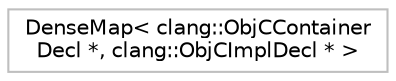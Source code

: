 digraph "Graphical Class Hierarchy"
{
 // LATEX_PDF_SIZE
  bgcolor="transparent";
  edge [fontname="Helvetica",fontsize="10",labelfontname="Helvetica",labelfontsize="10"];
  node [fontname="Helvetica",fontsize="10",shape=record];
  rankdir="LR";
  Node0 [label="DenseMap\< clang::ObjCContainer\lDecl *, clang::ObjCImplDecl * \>",height=0.2,width=0.4,color="grey75",tooltip=" "];
}
